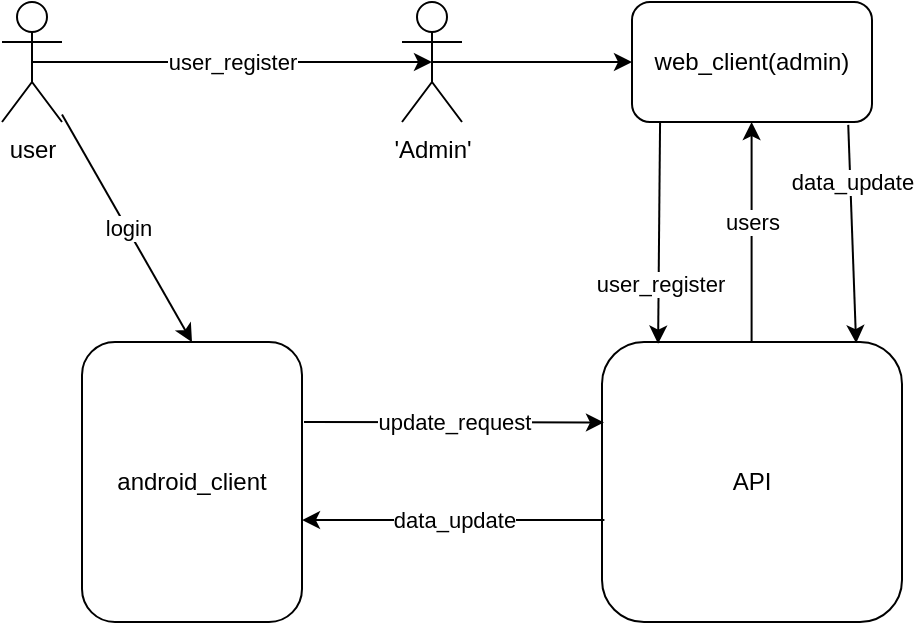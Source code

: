 <mxfile version="26.0.5">
  <diagram name="Page-1" id="e7e014a7-5840-1c2e-5031-d8a46d1fe8dd">
    <mxGraphModel dx="595" dy="308" grid="1" gridSize="10" guides="1" tooltips="1" connect="1" arrows="1" fold="1" page="1" pageScale="1" pageWidth="1169" pageHeight="826" background="none" math="0" shadow="0">
      <root>
        <mxCell id="0" />
        <mxCell id="1" parent="0" />
        <mxCell id="THuK5cNQ4S3xYtQ5cYqV-41" value="user&lt;div&gt;&lt;br&gt;&lt;/div&gt;" style="shape=umlActor;verticalLabelPosition=bottom;verticalAlign=top;html=1;outlineConnect=0;" parent="1" vertex="1">
          <mxGeometry x="20" y="10" width="30" height="60" as="geometry" />
        </mxCell>
        <mxCell id="THuK5cNQ4S3xYtQ5cYqV-43" value="android_client" style="rounded=1;whiteSpace=wrap;html=1;" parent="1" vertex="1">
          <mxGeometry x="60" y="180" width="110" height="140" as="geometry" />
        </mxCell>
        <mxCell id="JlmXwwoyCAtMV12hGyym-2" value="" style="endArrow=classic;html=1;rounded=0;entryX=0.5;entryY=0;entryDx=0;entryDy=0;" edge="1" parent="1" source="THuK5cNQ4S3xYtQ5cYqV-41" target="THuK5cNQ4S3xYtQ5cYqV-43">
          <mxGeometry relative="1" as="geometry">
            <mxPoint x="-60" y="250" as="sourcePoint" />
            <mxPoint x="40" y="250" as="targetPoint" />
          </mxGeometry>
        </mxCell>
        <mxCell id="JlmXwwoyCAtMV12hGyym-3" value="login" style="edgeLabel;resizable=0;html=1;;align=center;verticalAlign=middle;" connectable="0" vertex="1" parent="JlmXwwoyCAtMV12hGyym-2">
          <mxGeometry relative="1" as="geometry" />
        </mxCell>
        <mxCell id="JlmXwwoyCAtMV12hGyym-4" value="API" style="rounded=1;whiteSpace=wrap;html=1;" vertex="1" parent="1">
          <mxGeometry x="320" y="180" width="150" height="140" as="geometry" />
        </mxCell>
        <mxCell id="JlmXwwoyCAtMV12hGyym-5" value="" style="endArrow=classic;html=1;rounded=0;" edge="1" parent="1">
          <mxGeometry relative="1" as="geometry">
            <mxPoint x="171" y="220.0" as="sourcePoint" />
            <mxPoint x="321" y="220.227" as="targetPoint" />
          </mxGeometry>
        </mxCell>
        <mxCell id="JlmXwwoyCAtMV12hGyym-6" value="update_request" style="edgeLabel;resizable=0;html=1;;align=center;verticalAlign=middle;" connectable="0" vertex="1" parent="JlmXwwoyCAtMV12hGyym-5">
          <mxGeometry relative="1" as="geometry" />
        </mxCell>
        <mxCell id="JlmXwwoyCAtMV12hGyym-7" value="" style="endArrow=classic;html=1;rounded=0;entryX=1.01;entryY=0.636;entryDx=0;entryDy=0;entryPerimeter=0;exitX=0.008;exitY=0.636;exitDx=0;exitDy=0;exitPerimeter=0;" edge="1" parent="1" source="JlmXwwoyCAtMV12hGyym-4">
          <mxGeometry relative="1" as="geometry">
            <mxPoint x="318" y="270.3" as="sourcePoint" />
            <mxPoint x="170" y="269.04" as="targetPoint" />
          </mxGeometry>
        </mxCell>
        <mxCell id="JlmXwwoyCAtMV12hGyym-8" value="data_update" style="edgeLabel;resizable=0;html=1;;align=center;verticalAlign=middle;" connectable="0" vertex="1" parent="JlmXwwoyCAtMV12hGyym-7">
          <mxGeometry relative="1" as="geometry" />
        </mxCell>
        <mxCell id="JlmXwwoyCAtMV12hGyym-11" value="&#39;Admin&#39;" style="shape=umlActor;verticalLabelPosition=bottom;verticalAlign=top;html=1;outlineConnect=0;" vertex="1" parent="1">
          <mxGeometry x="220" y="10" width="30" height="60" as="geometry" />
        </mxCell>
        <mxCell id="JlmXwwoyCAtMV12hGyym-13" value="web_client(admin)" style="rounded=1;whiteSpace=wrap;html=1;" vertex="1" parent="1">
          <mxGeometry x="335" y="10" width="120" height="60" as="geometry" />
        </mxCell>
        <mxCell id="JlmXwwoyCAtMV12hGyym-19" value="" style="endArrow=classic;html=1;rounded=0;entryX=0;entryY=0.5;entryDx=0;entryDy=0;exitX=0.5;exitY=0.5;exitDx=0;exitDy=0;exitPerimeter=0;" edge="1" parent="1" source="JlmXwwoyCAtMV12hGyym-11" target="JlmXwwoyCAtMV12hGyym-13">
          <mxGeometry relative="1" as="geometry">
            <mxPoint x="310" y="40" as="sourcePoint" />
            <mxPoint x="335" y="49.66" as="targetPoint" />
          </mxGeometry>
        </mxCell>
        <mxCell id="JlmXwwoyCAtMV12hGyym-21" value="" style="endArrow=classic;html=1;rounded=0;exitX=0.5;exitY=0.5;exitDx=0;exitDy=0;exitPerimeter=0;entryX=0.5;entryY=0.5;entryDx=0;entryDy=0;entryPerimeter=0;" edge="1" parent="1" source="THuK5cNQ4S3xYtQ5cYqV-41" target="JlmXwwoyCAtMV12hGyym-11">
          <mxGeometry relative="1" as="geometry">
            <mxPoint x="80" y="39.66" as="sourcePoint" />
            <mxPoint x="180" y="39.66" as="targetPoint" />
          </mxGeometry>
        </mxCell>
        <mxCell id="JlmXwwoyCAtMV12hGyym-22" value="user_register" style="edgeLabel;resizable=0;html=1;;align=center;verticalAlign=middle;" connectable="0" vertex="1" parent="JlmXwwoyCAtMV12hGyym-21">
          <mxGeometry relative="1" as="geometry" />
        </mxCell>
        <mxCell id="JlmXwwoyCAtMV12hGyym-26" value="" style="endArrow=classic;html=1;rounded=0;entryX=0.847;entryY=0.004;entryDx=0;entryDy=0;exitX=0.901;exitY=1.024;exitDx=0;exitDy=0;exitPerimeter=0;entryPerimeter=0;" edge="1" parent="1" source="JlmXwwoyCAtMV12hGyym-13" target="JlmXwwoyCAtMV12hGyym-4">
          <mxGeometry relative="1" as="geometry">
            <mxPoint x="330" y="110" as="sourcePoint" />
            <mxPoint x="430" y="110" as="targetPoint" />
          </mxGeometry>
        </mxCell>
        <mxCell id="JlmXwwoyCAtMV12hGyym-27" value="data_update" style="edgeLabel;resizable=0;html=1;;align=center;verticalAlign=middle;" connectable="0" vertex="1" parent="JlmXwwoyCAtMV12hGyym-26">
          <mxGeometry relative="1" as="geometry">
            <mxPoint y="-26" as="offset" />
          </mxGeometry>
        </mxCell>
        <mxCell id="JlmXwwoyCAtMV12hGyym-30" value="" style="endArrow=classic;html=1;rounded=0;entryX=0.187;entryY=0.006;entryDx=0;entryDy=0;exitX=0.117;exitY=0.997;exitDx=0;exitDy=0;exitPerimeter=0;entryPerimeter=0;" edge="1" parent="1" source="JlmXwwoyCAtMV12hGyym-13" target="JlmXwwoyCAtMV12hGyym-4">
          <mxGeometry relative="1" as="geometry">
            <mxPoint x="230" y="130" as="sourcePoint" />
            <mxPoint x="330" y="130" as="targetPoint" />
          </mxGeometry>
        </mxCell>
        <mxCell id="JlmXwwoyCAtMV12hGyym-31" value="user_register" style="edgeLabel;resizable=0;html=1;;align=center;verticalAlign=middle;" connectable="0" vertex="1" parent="JlmXwwoyCAtMV12hGyym-30">
          <mxGeometry relative="1" as="geometry">
            <mxPoint y="25" as="offset" />
          </mxGeometry>
        </mxCell>
        <mxCell id="JlmXwwoyCAtMV12hGyym-32" value="" style="endArrow=classic;html=1;rounded=0;entryX=0.5;entryY=1;entryDx=0;entryDy=0;exitX=0.5;exitY=0;exitDx=0;exitDy=0;" edge="1" parent="1">
          <mxGeometry relative="1" as="geometry">
            <mxPoint x="394.8" y="180" as="sourcePoint" />
            <mxPoint x="394.8" y="70" as="targetPoint" />
          </mxGeometry>
        </mxCell>
        <mxCell id="JlmXwwoyCAtMV12hGyym-33" value="users" style="edgeLabel;resizable=0;html=1;;align=center;verticalAlign=middle;" connectable="0" vertex="1" parent="JlmXwwoyCAtMV12hGyym-32">
          <mxGeometry relative="1" as="geometry">
            <mxPoint y="-5" as="offset" />
          </mxGeometry>
        </mxCell>
      </root>
    </mxGraphModel>
  </diagram>
</mxfile>
